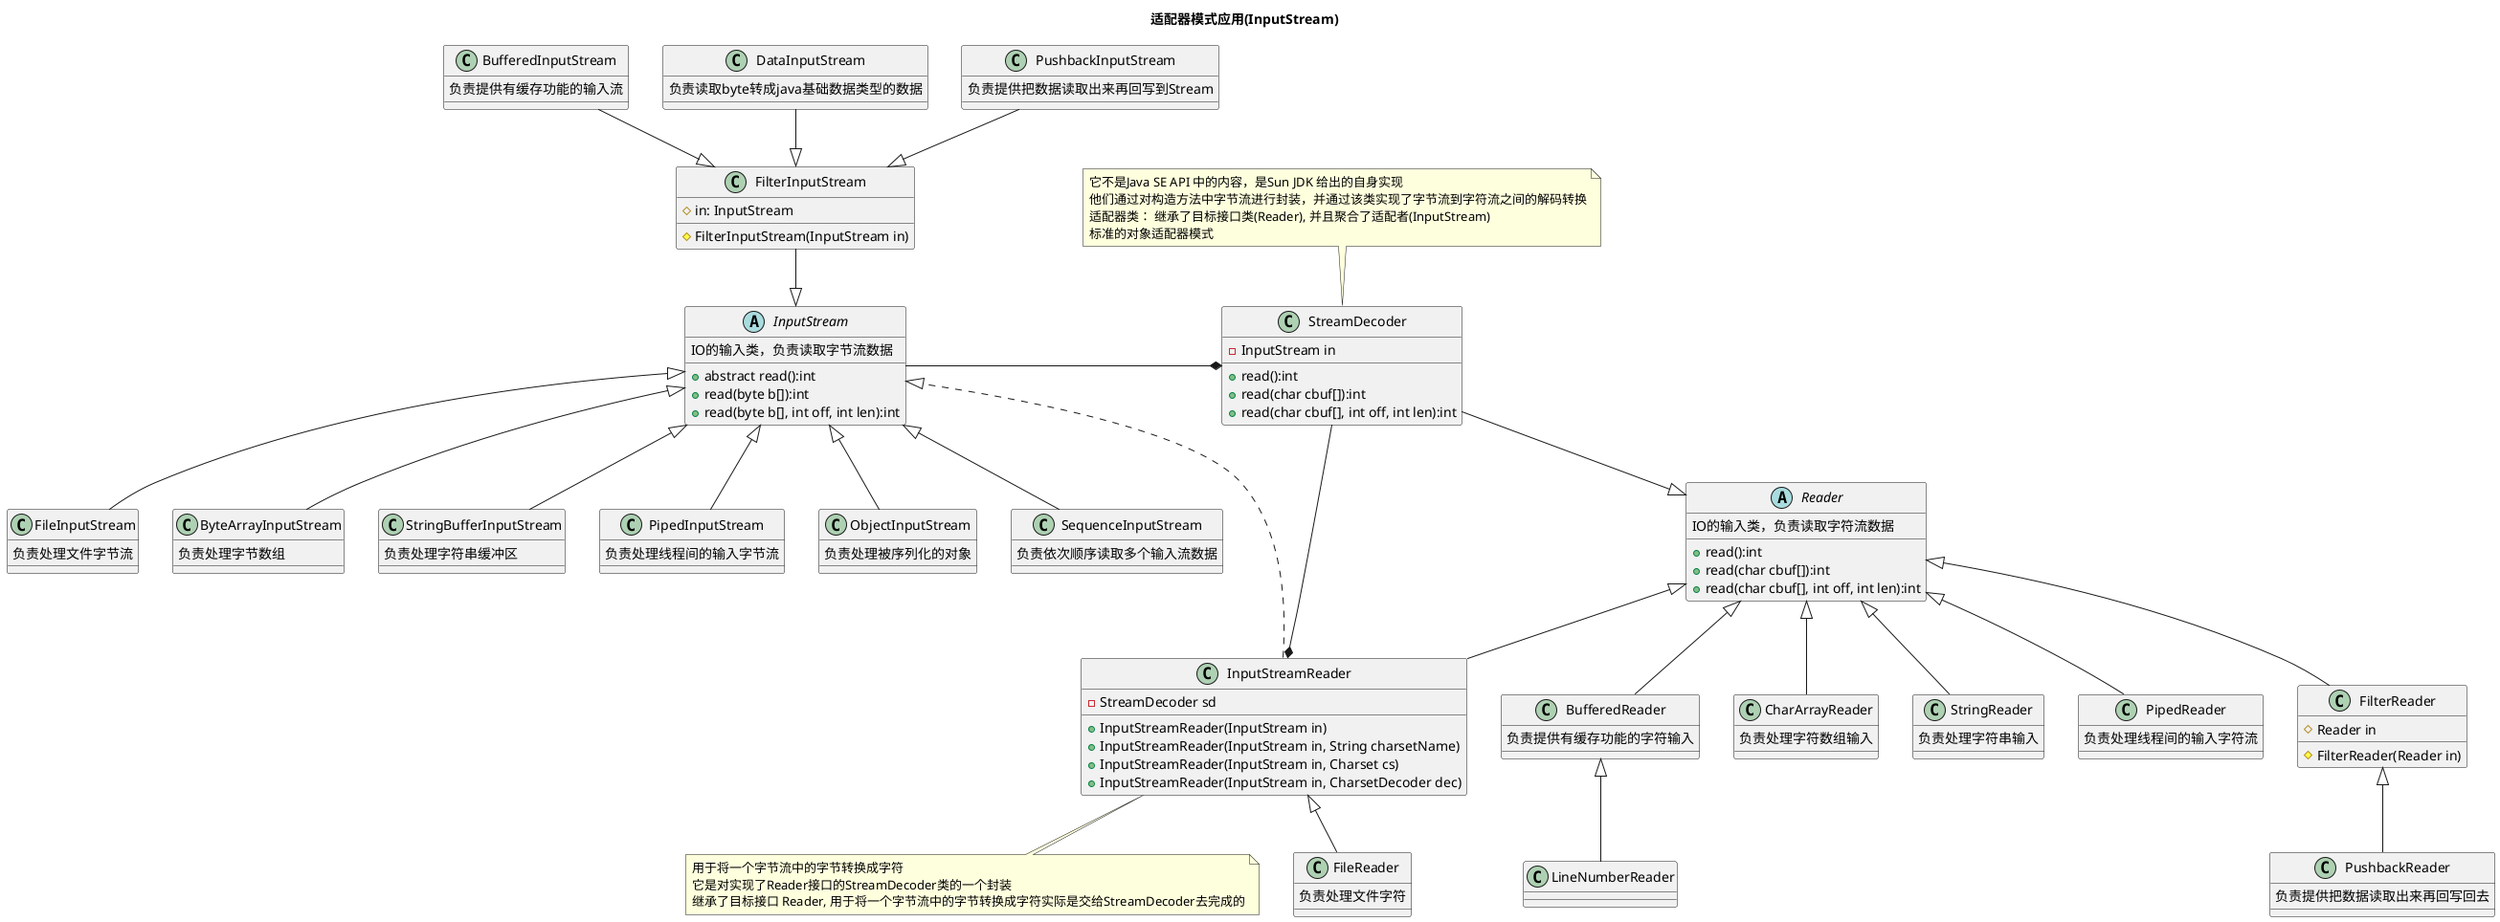 @startuml
title 适配器模式应用(InputStream)

abstract class InputStream {
    IO的输入类，负责读取字节流数据
    + abstract read():int
    + read(byte b[]):int
    + read(byte b[], int off, int len):int
}

class FileInputStream extends InputStream {
    负责处理文件字节流
}
class ByteArrayInputStream extends InputStream {
    负责处理字节数组
}
class StringBufferInputStream extends InputStream {
    负责处理字符串缓冲区
}
class PipedInputStream extends InputStream {
    负责处理线程间的输入字节流
}
class ObjectInputStream extends InputStream {
    负责处理被序列化的对象
}
class SequenceInputStream extends InputStream {
    负责依次顺序读取多个输入流数据
}

class FilterInputStream {
    # in: InputStream
    # FilterInputStream(InputStream in)
}

FilterInputStream --|> InputStream

class BufferedInputStream  {
    负责提供有缓存功能的输入流
}
BufferedInputStream --|> FilterInputStream

class DataInputStream {
    负责读取byte转成java基础数据类型的数据
}
DataInputStream --|> FilterInputStream

class PushbackInputStream {
    负责提供把数据读取出来再回写到Stream
}
PushbackInputStream --|> FilterInputStream

abstract class Reader {
    IO的输入类，负责读取字符流数据
    + read():int
    + read(char cbuf[]):int
    + read(char cbuf[], int off, int len):int
}

class StreamDecoder {
    - InputStream in
    + read():int
    + read(char cbuf[]):int
    + read(char cbuf[], int off, int len):int
}
StreamDecoder --|> Reader
InputStream -* StreamDecoder
note top of StreamDecoder
它不是Java SE API 中的内容，是Sun JDK 给出的自身实现
他们通过对构造方法中字节流进行封装，并通过该类实现了字节流到字符流之间的解码转换
适配器类： 继承了目标接口类(Reader), 并且聚合了适配者(InputStream)
标准的对象适配器模式
end note

class InputStreamReader extends Reader {
    - StreamDecoder sd
    + InputStreamReader(InputStream in)
    + InputStreamReader(InputStream in, String charsetName)
    + InputStreamReader(InputStream in, Charset cs)
    + InputStreamReader(InputStream in, CharsetDecoder dec)
}

InputStreamReader ..|> InputStream
InputStreamReader *- StreamDecoder

note bottom of InputStreamReader
用于将一个字节流中的字节转换成字符
它是对实现了Reader接口的StreamDecoder类的一个封装
继承了目标接口 Reader, 用于将一个字节流中的字节转换成字符实际是交给StreamDecoder去完成的
end note

class FileReader extends InputStreamReader {
    负责处理文件字符
}

class BufferedReader extends Reader {
    负责提供有缓存功能的字符输入
}
class LineNumberReader extends BufferedReader {

}
class CharArrayReader extends Reader {
    负责处理字符数组输入
}
class StringReader extends Reader {
    负责处理字符串输入
}
class PipedReader extends Reader {
    负责处理线程间的输入字符流
}
class PushbackReader extends FilterReader {
    负责提供把数据读取出来再回写回去
}

class FilterReader extends Reader {
    # Reader in
    # FilterReader(Reader in)
}



@enduml